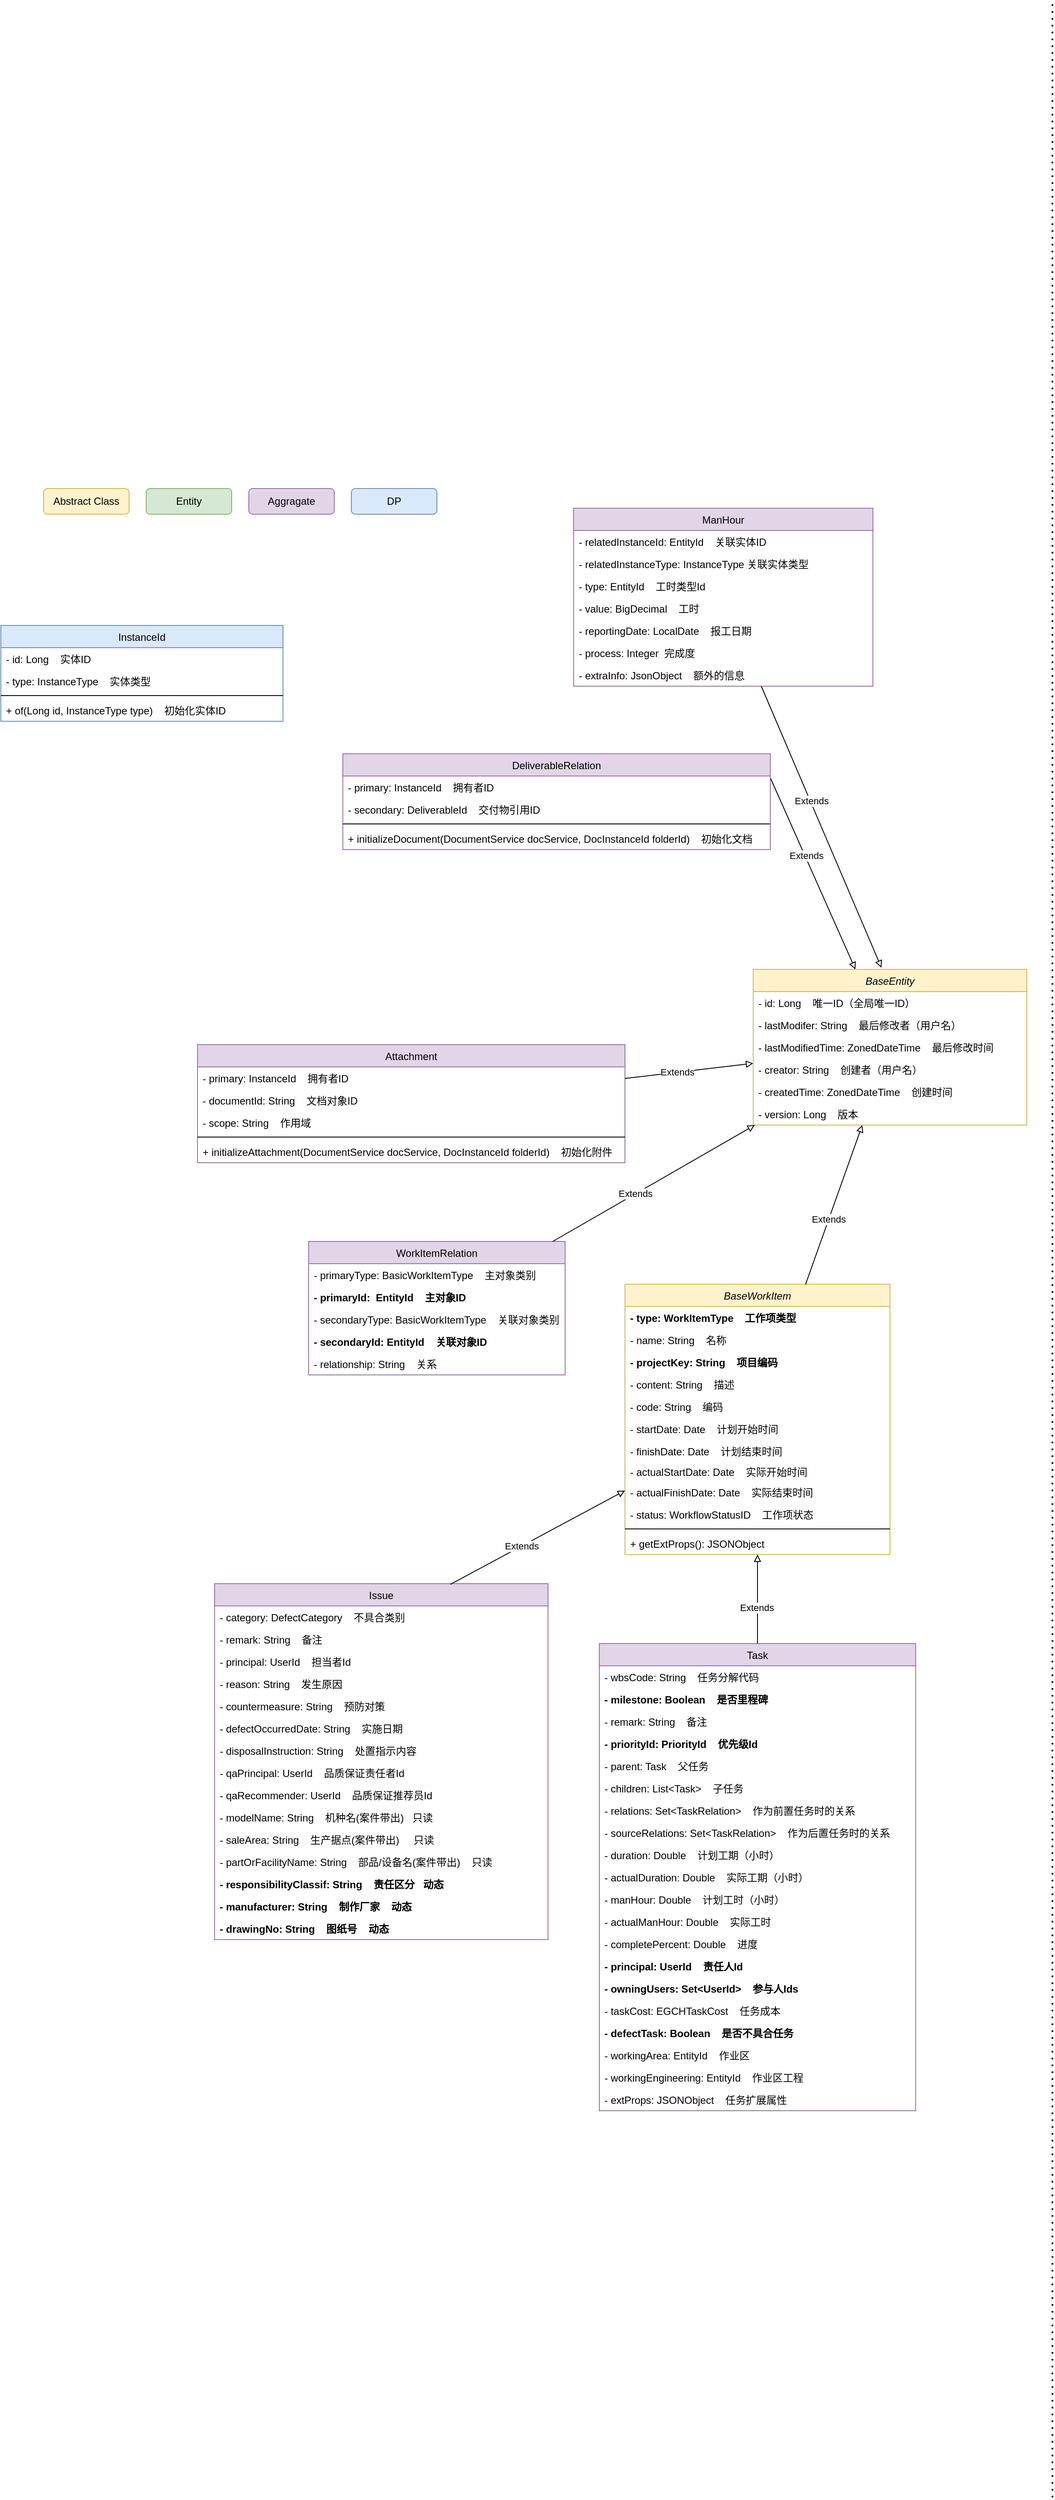 <mxfile version="20.4.1" type="github">
  <diagram id="aiaHSNKqSQD-4toXgjl5" name="第 1 页">
    <mxGraphModel dx="10346" dy="4585" grid="1" gridSize="10" guides="1" tooltips="1" connect="1" arrows="1" fold="1" page="1" pageScale="1" pageWidth="827" pageHeight="1169" math="0" shadow="0">
      <root>
        <mxCell id="0" />
        <mxCell id="1" parent="0" />
        <mxCell id="LjL9G1RvM96YT_lvFIRP-1" value="Abstract Class" style="rounded=1;whiteSpace=wrap;html=1;fillColor=#fff2cc;strokeColor=#d6b656;" vertex="1" parent="1">
          <mxGeometry x="-7880" y="-2420" width="100" height="30" as="geometry" />
        </mxCell>
        <mxCell id="LjL9G1RvM96YT_lvFIRP-2" value="Entity" style="rounded=1;whiteSpace=wrap;html=1;fillColor=#d5e8d4;strokeColor=#82b366;" vertex="1" parent="1">
          <mxGeometry x="-7760" y="-2420" width="100" height="30" as="geometry" />
        </mxCell>
        <mxCell id="LjL9G1RvM96YT_lvFIRP-3" value="Aggragate" style="rounded=1;whiteSpace=wrap;html=1;fillColor=#e1d5e7;strokeColor=#9673a6;" vertex="1" parent="1">
          <mxGeometry x="-7640" y="-2420" width="100" height="30" as="geometry" />
        </mxCell>
        <mxCell id="LjL9G1RvM96YT_lvFIRP-4" value="DP" style="rounded=1;whiteSpace=wrap;html=1;fillColor=#dae8fc;strokeColor=#6c8ebf;" vertex="1" parent="1">
          <mxGeometry x="-7520" y="-2420" width="100" height="30" as="geometry" />
        </mxCell>
        <mxCell id="LjL9G1RvM96YT_lvFIRP-5" style="rounded=0;orthogonalLoop=1;jettySize=auto;html=1;exitX=1;exitY=0.25;exitDx=0;exitDy=0;endArrow=block;endFill=0;" edge="1" parent="1" source="LjL9G1RvM96YT_lvFIRP-7" target="LjL9G1RvM96YT_lvFIRP-31">
          <mxGeometry relative="1" as="geometry" />
        </mxCell>
        <mxCell id="LjL9G1RvM96YT_lvFIRP-6" value="Extends" style="edgeLabel;html=1;align=center;verticalAlign=middle;resizable=0;points=[];" vertex="1" connectable="0" parent="LjL9G1RvM96YT_lvFIRP-5">
          <mxGeometry x="-0.183" y="1" relative="1" as="geometry">
            <mxPoint as="offset" />
          </mxGeometry>
        </mxCell>
        <mxCell id="LjL9G1RvM96YT_lvFIRP-7" value="DeliverableRelation" style="swimlane;fontStyle=0;childLayout=stackLayout;horizontal=1;startSize=26;fillColor=#e1d5e7;horizontalStack=0;resizeParent=1;resizeParentMax=0;resizeLast=0;collapsible=1;marginBottom=0;strokeColor=#9673a6;" vertex="1" parent="1">
          <mxGeometry x="-7530" y="-2110" width="500" height="112" as="geometry" />
        </mxCell>
        <mxCell id="LjL9G1RvM96YT_lvFIRP-8" value="- primary: InstanceId    拥有者ID" style="text;strokeColor=none;fillColor=none;align=left;verticalAlign=top;spacingLeft=4;spacingRight=4;overflow=hidden;rotatable=0;points=[[0,0.5],[1,0.5]];portConstraint=eastwest;" vertex="1" parent="LjL9G1RvM96YT_lvFIRP-7">
          <mxGeometry y="26" width="500" height="26" as="geometry" />
        </mxCell>
        <mxCell id="LjL9G1RvM96YT_lvFIRP-9" value="- secondary: DeliverableId    交付物引用ID" style="text;strokeColor=none;fillColor=none;align=left;verticalAlign=top;spacingLeft=4;spacingRight=4;overflow=hidden;rotatable=0;points=[[0,0.5],[1,0.5]];portConstraint=eastwest;" vertex="1" parent="LjL9G1RvM96YT_lvFIRP-7">
          <mxGeometry y="52" width="500" height="26" as="geometry" />
        </mxCell>
        <mxCell id="LjL9G1RvM96YT_lvFIRP-10" value="" style="line;strokeWidth=1;fillColor=none;align=left;verticalAlign=middle;spacingTop=-1;spacingLeft=3;spacingRight=3;rotatable=0;labelPosition=right;points=[];portConstraint=eastwest;" vertex="1" parent="LjL9G1RvM96YT_lvFIRP-7">
          <mxGeometry y="78" width="500" height="8" as="geometry" />
        </mxCell>
        <mxCell id="LjL9G1RvM96YT_lvFIRP-11" value="+ initializeDocument(DocumentService docService, DocInstanceId folderId)    初始化文档" style="text;strokeColor=none;fillColor=none;align=left;verticalAlign=top;spacingLeft=4;spacingRight=4;overflow=hidden;rotatable=0;points=[[0,0.5],[1,0.5]];portConstraint=eastwest;" vertex="1" parent="LjL9G1RvM96YT_lvFIRP-7">
          <mxGeometry y="86" width="500" height="26" as="geometry" />
        </mxCell>
        <mxCell id="LjL9G1RvM96YT_lvFIRP-12" value="InstanceId" style="swimlane;fontStyle=0;childLayout=stackLayout;horizontal=1;startSize=26;fillColor=#dae8fc;horizontalStack=0;resizeParent=1;resizeParentMax=0;resizeLast=0;collapsible=1;marginBottom=0;strokeColor=#6c8ebf;" vertex="1" parent="1">
          <mxGeometry x="-7930" y="-2260" width="330" height="112" as="geometry" />
        </mxCell>
        <mxCell id="LjL9G1RvM96YT_lvFIRP-13" value="- id: Long    实体ID" style="text;strokeColor=none;fillColor=none;align=left;verticalAlign=top;spacingLeft=4;spacingRight=4;overflow=hidden;rotatable=0;points=[[0,0.5],[1,0.5]];portConstraint=eastwest;" vertex="1" parent="LjL9G1RvM96YT_lvFIRP-12">
          <mxGeometry y="26" width="330" height="26" as="geometry" />
        </mxCell>
        <mxCell id="LjL9G1RvM96YT_lvFIRP-14" value="- type: InstanceType    实体类型" style="text;strokeColor=none;fillColor=none;align=left;verticalAlign=top;spacingLeft=4;spacingRight=4;overflow=hidden;rotatable=0;points=[[0,0.5],[1,0.5]];portConstraint=eastwest;" vertex="1" parent="LjL9G1RvM96YT_lvFIRP-12">
          <mxGeometry y="52" width="330" height="26" as="geometry" />
        </mxCell>
        <mxCell id="LjL9G1RvM96YT_lvFIRP-15" value="" style="line;strokeWidth=1;fillColor=none;align=left;verticalAlign=middle;spacingTop=-1;spacingLeft=3;spacingRight=3;rotatable=0;labelPosition=right;points=[];portConstraint=eastwest;" vertex="1" parent="LjL9G1RvM96YT_lvFIRP-12">
          <mxGeometry y="78" width="330" height="8" as="geometry" />
        </mxCell>
        <mxCell id="LjL9G1RvM96YT_lvFIRP-16" value="+ of(Long id, InstanceType type)    初始化实体ID" style="text;strokeColor=none;fillColor=none;align=left;verticalAlign=top;spacingLeft=4;spacingRight=4;overflow=hidden;rotatable=0;points=[[0,0.5],[1,0.5]];portConstraint=eastwest;" vertex="1" parent="LjL9G1RvM96YT_lvFIRP-12">
          <mxGeometry y="86" width="330" height="26" as="geometry" />
        </mxCell>
        <mxCell id="LjL9G1RvM96YT_lvFIRP-17" value="Attachment" style="swimlane;fontStyle=0;childLayout=stackLayout;horizontal=1;startSize=26;fillColor=#e1d5e7;horizontalStack=0;resizeParent=1;resizeParentMax=0;resizeLast=0;collapsible=1;marginBottom=0;strokeColor=#9673a6;" vertex="1" parent="1">
          <mxGeometry x="-7700" y="-1770" width="500" height="138" as="geometry" />
        </mxCell>
        <mxCell id="LjL9G1RvM96YT_lvFIRP-18" value="- primary: InstanceId    拥有者ID" style="text;strokeColor=none;fillColor=none;align=left;verticalAlign=top;spacingLeft=4;spacingRight=4;overflow=hidden;rotatable=0;points=[[0,0.5],[1,0.5]];portConstraint=eastwest;" vertex="1" parent="LjL9G1RvM96YT_lvFIRP-17">
          <mxGeometry y="26" width="500" height="26" as="geometry" />
        </mxCell>
        <mxCell id="LjL9G1RvM96YT_lvFIRP-19" value="- documentId: String    文档对象ID" style="text;strokeColor=none;fillColor=none;align=left;verticalAlign=top;spacingLeft=4;spacingRight=4;overflow=hidden;rotatable=0;points=[[0,0.5],[1,0.5]];portConstraint=eastwest;" vertex="1" parent="LjL9G1RvM96YT_lvFIRP-17">
          <mxGeometry y="52" width="500" height="26" as="geometry" />
        </mxCell>
        <mxCell id="LjL9G1RvM96YT_lvFIRP-20" value="- scope: String    作用域" style="text;strokeColor=none;fillColor=none;align=left;verticalAlign=top;spacingLeft=4;spacingRight=4;overflow=hidden;rotatable=0;points=[[0,0.5],[1,0.5]];portConstraint=eastwest;" vertex="1" parent="LjL9G1RvM96YT_lvFIRP-17">
          <mxGeometry y="78" width="500" height="26" as="geometry" />
        </mxCell>
        <mxCell id="LjL9G1RvM96YT_lvFIRP-21" value="" style="line;strokeWidth=1;fillColor=none;align=left;verticalAlign=middle;spacingTop=-1;spacingLeft=3;spacingRight=3;rotatable=0;labelPosition=right;points=[];portConstraint=eastwest;" vertex="1" parent="LjL9G1RvM96YT_lvFIRP-17">
          <mxGeometry y="104" width="500" height="8" as="geometry" />
        </mxCell>
        <mxCell id="LjL9G1RvM96YT_lvFIRP-22" value="+ initializeAttachment(DocumentService docService, DocInstanceId folderId)    初始化附件" style="text;strokeColor=none;fillColor=none;align=left;verticalAlign=top;spacingLeft=4;spacingRight=4;overflow=hidden;rotatable=0;points=[[0,0.5],[1,0.5]];portConstraint=eastwest;" vertex="1" parent="LjL9G1RvM96YT_lvFIRP-17">
          <mxGeometry y="112" width="500" height="26" as="geometry" />
        </mxCell>
        <mxCell id="LjL9G1RvM96YT_lvFIRP-23" style="rounded=0;orthogonalLoop=1;jettySize=auto;html=1;endArrow=block;endFill=0;" edge="1" parent="1" source="LjL9G1RvM96YT_lvFIRP-17" target="LjL9G1RvM96YT_lvFIRP-31">
          <mxGeometry relative="1" as="geometry">
            <mxPoint x="-7080" y="-1960" as="sourcePoint" />
            <mxPoint x="-6880" y="-1869.444" as="targetPoint" />
          </mxGeometry>
        </mxCell>
        <mxCell id="LjL9G1RvM96YT_lvFIRP-24" value="Extends" style="edgeLabel;html=1;align=center;verticalAlign=middle;resizable=0;points=[];" vertex="1" connectable="0" parent="LjL9G1RvM96YT_lvFIRP-23">
          <mxGeometry x="-0.183" y="1" relative="1" as="geometry">
            <mxPoint as="offset" />
          </mxGeometry>
        </mxCell>
        <mxCell id="LjL9G1RvM96YT_lvFIRP-30" value="" style="endArrow=none;dashed=1;html=1;dashPattern=1 3;strokeWidth=2;rounded=0;" edge="1" parent="1">
          <mxGeometry width="50" height="50" relative="1" as="geometry">
            <mxPoint x="-6700" y="-72" as="sourcePoint" />
            <mxPoint x="-6700" y="-2990" as="targetPoint" />
          </mxGeometry>
        </mxCell>
        <mxCell id="LjL9G1RvM96YT_lvFIRP-31" value="BaseEntity" style="swimlane;fontStyle=2;childLayout=stackLayout;horizontal=1;startSize=26;fillColor=#fff2cc;horizontalStack=0;resizeParent=1;resizeParentMax=0;resizeLast=0;collapsible=1;marginBottom=0;strokeColor=#d6b656;" vertex="1" parent="1">
          <mxGeometry x="-7050" y="-1858" width="320" height="182" as="geometry" />
        </mxCell>
        <mxCell id="LjL9G1RvM96YT_lvFIRP-32" value="- id: Long    唯一ID（全局唯一ID）" style="text;align=left;verticalAlign=top;spacingLeft=4;spacingRight=4;overflow=hidden;rotatable=0;points=[[0,0.5],[1,0.5]];portConstraint=eastwest;rounded=0;shadow=0;html=0;" vertex="1" parent="LjL9G1RvM96YT_lvFIRP-31">
          <mxGeometry y="26" width="320" height="26" as="geometry" />
        </mxCell>
        <mxCell id="LjL9G1RvM96YT_lvFIRP-33" value="- lastModifer: String    最后修改者（用户名）" style="text;align=left;verticalAlign=top;spacingLeft=4;spacingRight=4;overflow=hidden;rotatable=0;points=[[0,0.5],[1,0.5]];portConstraint=eastwest;rounded=0;shadow=0;html=0;" vertex="1" parent="LjL9G1RvM96YT_lvFIRP-31">
          <mxGeometry y="52" width="320" height="26" as="geometry" />
        </mxCell>
        <mxCell id="LjL9G1RvM96YT_lvFIRP-34" value="- lastModifiedTime: ZonedDateTime    最后修改时间" style="text;align=left;verticalAlign=top;spacingLeft=4;spacingRight=4;overflow=hidden;rotatable=0;points=[[0,0.5],[1,0.5]];portConstraint=eastwest;rounded=0;shadow=0;html=0;" vertex="1" parent="LjL9G1RvM96YT_lvFIRP-31">
          <mxGeometry y="78" width="320" height="26" as="geometry" />
        </mxCell>
        <mxCell id="LjL9G1RvM96YT_lvFIRP-35" value="- creator: String    创建者（用户名）" style="text;align=left;verticalAlign=top;spacingLeft=4;spacingRight=4;overflow=hidden;rotatable=0;points=[[0,0.5],[1,0.5]];portConstraint=eastwest;rounded=0;shadow=0;html=0;" vertex="1" parent="LjL9G1RvM96YT_lvFIRP-31">
          <mxGeometry y="104" width="320" height="26" as="geometry" />
        </mxCell>
        <mxCell id="LjL9G1RvM96YT_lvFIRP-36" value="- createdTime: ZonedDateTime    创建时间" style="text;align=left;verticalAlign=top;spacingLeft=4;spacingRight=4;overflow=hidden;rotatable=0;points=[[0,0.5],[1,0.5]];portConstraint=eastwest;rounded=0;shadow=0;html=0;" vertex="1" parent="LjL9G1RvM96YT_lvFIRP-31">
          <mxGeometry y="130" width="320" height="26" as="geometry" />
        </mxCell>
        <mxCell id="LjL9G1RvM96YT_lvFIRP-37" value="- version: Long    版本" style="text;align=left;verticalAlign=top;spacingLeft=4;spacingRight=4;overflow=hidden;rotatable=0;points=[[0,0.5],[1,0.5]];portConstraint=eastwest;" vertex="1" parent="LjL9G1RvM96YT_lvFIRP-31">
          <mxGeometry y="156" width="320" height="26" as="geometry" />
        </mxCell>
        <mxCell id="LjL9G1RvM96YT_lvFIRP-116" value="BaseWorkItem" style="swimlane;fontStyle=2;align=center;verticalAlign=top;childLayout=stackLayout;horizontal=1;startSize=26;horizontalStack=0;resizeParent=1;resizeParentMax=0;resizeLast=0;collapsible=1;marginBottom=0;fillColor=#fff2cc;strokeColor=#d6b656;" vertex="1" parent="1">
          <mxGeometry x="-7200" y="-1490" width="310" height="316" as="geometry" />
        </mxCell>
        <mxCell id="LjL9G1RvM96YT_lvFIRP-117" value="- type: WorkItemType    工作项类型" style="text;strokeColor=none;fillColor=none;align=left;verticalAlign=top;spacingLeft=4;spacingRight=4;overflow=hidden;rotatable=0;points=[[0,0.5],[1,0.5]];portConstraint=eastwest;fontStyle=1" vertex="1" parent="LjL9G1RvM96YT_lvFIRP-116">
          <mxGeometry y="26" width="310" height="26" as="geometry" />
        </mxCell>
        <mxCell id="LjL9G1RvM96YT_lvFIRP-118" value="- name: String    名称" style="text;strokeColor=none;fillColor=none;align=left;verticalAlign=top;spacingLeft=4;spacingRight=4;overflow=hidden;rotatable=0;points=[[0,0.5],[1,0.5]];portConstraint=eastwest;" vertex="1" parent="LjL9G1RvM96YT_lvFIRP-116">
          <mxGeometry y="52" width="310" height="26" as="geometry" />
        </mxCell>
        <mxCell id="LjL9G1RvM96YT_lvFIRP-119" value="- projectKey: String    项目编码" style="text;strokeColor=none;fillColor=none;align=left;verticalAlign=top;spacingLeft=4;spacingRight=4;overflow=hidden;rotatable=0;points=[[0,0.5],[1,0.5]];portConstraint=eastwest;fontStyle=1" vertex="1" parent="LjL9G1RvM96YT_lvFIRP-116">
          <mxGeometry y="78" width="310" height="26" as="geometry" />
        </mxCell>
        <mxCell id="LjL9G1RvM96YT_lvFIRP-120" value="- content: String    描述" style="text;strokeColor=none;fillColor=none;align=left;verticalAlign=top;spacingLeft=4;spacingRight=4;overflow=hidden;rotatable=0;points=[[0,0.5],[1,0.5]];portConstraint=eastwest;" vertex="1" parent="LjL9G1RvM96YT_lvFIRP-116">
          <mxGeometry y="104" width="310" height="26" as="geometry" />
        </mxCell>
        <mxCell id="LjL9G1RvM96YT_lvFIRP-121" value="- code: String    编码" style="text;strokeColor=none;fillColor=none;align=left;verticalAlign=top;spacingLeft=4;spacingRight=4;overflow=hidden;rotatable=0;points=[[0,0.5],[1,0.5]];portConstraint=eastwest;" vertex="1" parent="LjL9G1RvM96YT_lvFIRP-116">
          <mxGeometry y="130" width="310" height="26" as="geometry" />
        </mxCell>
        <mxCell id="LjL9G1RvM96YT_lvFIRP-122" value="- startDate: Date    计划开始时间" style="text;strokeColor=none;fillColor=none;align=left;verticalAlign=top;spacingLeft=4;spacingRight=4;overflow=hidden;rotatable=0;points=[[0,0.5],[1,0.5]];portConstraint=eastwest;" vertex="1" parent="LjL9G1RvM96YT_lvFIRP-116">
          <mxGeometry y="156" width="310" height="26" as="geometry" />
        </mxCell>
        <mxCell id="LjL9G1RvM96YT_lvFIRP-123" value="- finishDate: Date    计划结束时间" style="text;strokeColor=none;fillColor=none;align=left;verticalAlign=top;spacingLeft=4;spacingRight=4;overflow=hidden;rotatable=0;points=[[0,0.5],[1,0.5]];portConstraint=eastwest;" vertex="1" parent="LjL9G1RvM96YT_lvFIRP-116">
          <mxGeometry y="182" width="310" height="24" as="geometry" />
        </mxCell>
        <mxCell id="LjL9G1RvM96YT_lvFIRP-124" value="- actualStartDate: Date    实际开始时间" style="text;strokeColor=none;fillColor=none;align=left;verticalAlign=top;spacingLeft=4;spacingRight=4;overflow=hidden;rotatable=0;points=[[0,0.5],[1,0.5]];portConstraint=eastwest;" vertex="1" parent="LjL9G1RvM96YT_lvFIRP-116">
          <mxGeometry y="206" width="310" height="24" as="geometry" />
        </mxCell>
        <mxCell id="LjL9G1RvM96YT_lvFIRP-125" value="- actualFinishDate: Date    实际结束时间" style="text;strokeColor=none;fillColor=none;align=left;verticalAlign=top;spacingLeft=4;spacingRight=4;overflow=hidden;rotatable=0;points=[[0,0.5],[1,0.5]];portConstraint=eastwest;" vertex="1" parent="LjL9G1RvM96YT_lvFIRP-116">
          <mxGeometry y="230" width="310" height="26" as="geometry" />
        </mxCell>
        <mxCell id="LjL9G1RvM96YT_lvFIRP-126" value="- status: WorkflowStatusID    工作项状态" style="text;strokeColor=none;fillColor=none;align=left;verticalAlign=top;spacingLeft=4;spacingRight=4;overflow=hidden;rotatable=0;points=[[0,0.5],[1,0.5]];portConstraint=eastwest;fontStyle=0" vertex="1" parent="LjL9G1RvM96YT_lvFIRP-116">
          <mxGeometry y="256" width="310" height="26" as="geometry" />
        </mxCell>
        <mxCell id="LjL9G1RvM96YT_lvFIRP-127" value="" style="line;strokeWidth=1;fillColor=none;align=left;verticalAlign=middle;spacingTop=-1;spacingLeft=3;spacingRight=3;rotatable=0;labelPosition=right;points=[];portConstraint=eastwest;" vertex="1" parent="LjL9G1RvM96YT_lvFIRP-116">
          <mxGeometry y="282" width="310" height="8" as="geometry" />
        </mxCell>
        <mxCell id="LjL9G1RvM96YT_lvFIRP-128" value="+ getExtProps(): JSONObject" style="text;strokeColor=none;fillColor=none;align=left;verticalAlign=top;spacingLeft=4;spacingRight=4;overflow=hidden;rotatable=0;points=[[0,0.5],[1,0.5]];portConstraint=eastwest;" vertex="1" parent="LjL9G1RvM96YT_lvFIRP-116">
          <mxGeometry y="290" width="310" height="26" as="geometry" />
        </mxCell>
        <mxCell id="LjL9G1RvM96YT_lvFIRP-129" style="rounded=0;orthogonalLoop=1;jettySize=auto;html=1;endArrow=block;endFill=0;" edge="1" parent="1" source="LjL9G1RvM96YT_lvFIRP-116" target="LjL9G1RvM96YT_lvFIRP-31">
          <mxGeometry relative="1" as="geometry">
            <mxPoint x="-6610" y="-1061" as="sourcePoint" />
            <mxPoint x="-6844.698" y="-1666" as="targetPoint" />
          </mxGeometry>
        </mxCell>
        <mxCell id="LjL9G1RvM96YT_lvFIRP-130" value="Extends" style="edgeLabel;html=1;align=center;verticalAlign=middle;resizable=0;points=[];" vertex="1" connectable="0" parent="LjL9G1RvM96YT_lvFIRP-129">
          <mxGeometry x="-0.183" y="1" relative="1" as="geometry">
            <mxPoint as="offset" />
          </mxGeometry>
        </mxCell>
        <mxCell id="LjL9G1RvM96YT_lvFIRP-131" value="Task" style="swimlane;fontStyle=0;childLayout=stackLayout;horizontal=1;startSize=26;fillColor=#e1d5e7;horizontalStack=0;resizeParent=1;resizeParentMax=0;resizeLast=0;collapsible=1;marginBottom=0;strokeColor=#9673a6;" vertex="1" parent="1">
          <mxGeometry x="-7230" y="-1070" width="370" height="546" as="geometry" />
        </mxCell>
        <mxCell id="LjL9G1RvM96YT_lvFIRP-132" value="- wbsCode: String    任务分解代码" style="text;strokeColor=none;fillColor=none;align=left;verticalAlign=top;spacingLeft=4;spacingRight=4;overflow=hidden;rotatable=0;points=[[0,0.5],[1,0.5]];portConstraint=eastwest;" vertex="1" parent="LjL9G1RvM96YT_lvFIRP-131">
          <mxGeometry y="26" width="370" height="26" as="geometry" />
        </mxCell>
        <mxCell id="LjL9G1RvM96YT_lvFIRP-133" value="- milestone: Boolean    是否里程碑" style="text;strokeColor=none;fillColor=none;align=left;verticalAlign=top;spacingLeft=4;spacingRight=4;overflow=hidden;rotatable=0;points=[[0,0.5],[1,0.5]];portConstraint=eastwest;fontStyle=1" vertex="1" parent="LjL9G1RvM96YT_lvFIRP-131">
          <mxGeometry y="52" width="370" height="26" as="geometry" />
        </mxCell>
        <mxCell id="LjL9G1RvM96YT_lvFIRP-134" value="- remark: String    备注" style="text;strokeColor=none;fillColor=none;align=left;verticalAlign=top;spacingLeft=4;spacingRight=4;overflow=hidden;rotatable=0;points=[[0,0.5],[1,0.5]];portConstraint=eastwest;" vertex="1" parent="LjL9G1RvM96YT_lvFIRP-131">
          <mxGeometry y="78" width="370" height="26" as="geometry" />
        </mxCell>
        <mxCell id="LjL9G1RvM96YT_lvFIRP-135" value="- priorityId: PriorityId    优先级Id" style="text;strokeColor=none;fillColor=none;align=left;verticalAlign=top;spacingLeft=4;spacingRight=4;overflow=hidden;rotatable=0;points=[[0,0.5],[1,0.5]];portConstraint=eastwest;fontStyle=1" vertex="1" parent="LjL9G1RvM96YT_lvFIRP-131">
          <mxGeometry y="104" width="370" height="26" as="geometry" />
        </mxCell>
        <mxCell id="LjL9G1RvM96YT_lvFIRP-136" value="- parent: Task    父任务" style="text;strokeColor=none;fillColor=none;align=left;verticalAlign=top;spacingLeft=4;spacingRight=4;overflow=hidden;rotatable=0;points=[[0,0.5],[1,0.5]];portConstraint=eastwest;" vertex="1" parent="LjL9G1RvM96YT_lvFIRP-131">
          <mxGeometry y="130" width="370" height="26" as="geometry" />
        </mxCell>
        <mxCell id="LjL9G1RvM96YT_lvFIRP-137" value="- children: List&lt;Task&gt;    子任务" style="text;strokeColor=none;fillColor=none;align=left;verticalAlign=top;spacingLeft=4;spacingRight=4;overflow=hidden;rotatable=0;points=[[0,0.5],[1,0.5]];portConstraint=eastwest;" vertex="1" parent="LjL9G1RvM96YT_lvFIRP-131">
          <mxGeometry y="156" width="370" height="26" as="geometry" />
        </mxCell>
        <mxCell id="LjL9G1RvM96YT_lvFIRP-138" value="- relations: Set&lt;TaskRelation&gt;    作为前置任务时的关系" style="text;strokeColor=none;fillColor=none;align=left;verticalAlign=top;spacingLeft=4;spacingRight=4;overflow=hidden;rotatable=0;points=[[0,0.5],[1,0.5]];portConstraint=eastwest;" vertex="1" parent="LjL9G1RvM96YT_lvFIRP-131">
          <mxGeometry y="182" width="370" height="26" as="geometry" />
        </mxCell>
        <mxCell id="LjL9G1RvM96YT_lvFIRP-139" value="- sourceRelations: Set&lt;TaskRelation&gt;    作为后置任务时的关系" style="text;strokeColor=none;fillColor=none;align=left;verticalAlign=top;spacingLeft=4;spacingRight=4;overflow=hidden;rotatable=0;points=[[0,0.5],[1,0.5]];portConstraint=eastwest;" vertex="1" parent="LjL9G1RvM96YT_lvFIRP-131">
          <mxGeometry y="208" width="370" height="26" as="geometry" />
        </mxCell>
        <mxCell id="LjL9G1RvM96YT_lvFIRP-140" value="- duration: Double    计划工期（小时）" style="text;strokeColor=none;fillColor=none;align=left;verticalAlign=top;spacingLeft=4;spacingRight=4;overflow=hidden;rotatable=0;points=[[0,0.5],[1,0.5]];portConstraint=eastwest;" vertex="1" parent="LjL9G1RvM96YT_lvFIRP-131">
          <mxGeometry y="234" width="370" height="26" as="geometry" />
        </mxCell>
        <mxCell id="LjL9G1RvM96YT_lvFIRP-141" value="- actualDuration: Double    实际工期（小时）" style="text;strokeColor=none;fillColor=none;align=left;verticalAlign=top;spacingLeft=4;spacingRight=4;overflow=hidden;rotatable=0;points=[[0,0.5],[1,0.5]];portConstraint=eastwest;" vertex="1" parent="LjL9G1RvM96YT_lvFIRP-131">
          <mxGeometry y="260" width="370" height="26" as="geometry" />
        </mxCell>
        <mxCell id="LjL9G1RvM96YT_lvFIRP-142" value="- manHour: Double    计划工时（小时）" style="text;strokeColor=none;fillColor=none;align=left;verticalAlign=top;spacingLeft=4;spacingRight=4;overflow=hidden;rotatable=0;points=[[0,0.5],[1,0.5]];portConstraint=eastwest;" vertex="1" parent="LjL9G1RvM96YT_lvFIRP-131">
          <mxGeometry y="286" width="370" height="26" as="geometry" />
        </mxCell>
        <mxCell id="LjL9G1RvM96YT_lvFIRP-143" value="- actualManHour: Double    实际工时" style="text;strokeColor=none;fillColor=none;align=left;verticalAlign=top;spacingLeft=4;spacingRight=4;overflow=hidden;rotatable=0;points=[[0,0.5],[1,0.5]];portConstraint=eastwest;" vertex="1" parent="LjL9G1RvM96YT_lvFIRP-131">
          <mxGeometry y="312" width="370" height="26" as="geometry" />
        </mxCell>
        <mxCell id="LjL9G1RvM96YT_lvFIRP-144" value="- completePercent: Double    进度" style="text;strokeColor=none;fillColor=none;align=left;verticalAlign=top;spacingLeft=4;spacingRight=4;overflow=hidden;rotatable=0;points=[[0,0.5],[1,0.5]];portConstraint=eastwest;" vertex="1" parent="LjL9G1RvM96YT_lvFIRP-131">
          <mxGeometry y="338" width="370" height="26" as="geometry" />
        </mxCell>
        <mxCell id="LjL9G1RvM96YT_lvFIRP-145" value="- principal: UserId    责任人Id" style="text;strokeColor=none;fillColor=none;align=left;verticalAlign=top;spacingLeft=4;spacingRight=4;overflow=hidden;rotatable=0;points=[[0,0.5],[1,0.5]];portConstraint=eastwest;fontStyle=1" vertex="1" parent="LjL9G1RvM96YT_lvFIRP-131">
          <mxGeometry y="364" width="370" height="26" as="geometry" />
        </mxCell>
        <mxCell id="LjL9G1RvM96YT_lvFIRP-146" value="- owningUsers: Set&lt;UserId&gt;    参与人Ids" style="text;strokeColor=none;fillColor=none;align=left;verticalAlign=top;spacingLeft=4;spacingRight=4;overflow=hidden;rotatable=0;points=[[0,0.5],[1,0.5]];portConstraint=eastwest;fontStyle=1" vertex="1" parent="LjL9G1RvM96YT_lvFIRP-131">
          <mxGeometry y="390" width="370" height="26" as="geometry" />
        </mxCell>
        <mxCell id="LjL9G1RvM96YT_lvFIRP-147" value="- taskCost: EGCHTaskCost    任务成本" style="text;strokeColor=none;fillColor=none;align=left;verticalAlign=top;spacingLeft=4;spacingRight=4;overflow=hidden;rotatable=0;points=[[0,0.5],[1,0.5]];portConstraint=eastwest;" vertex="1" parent="LjL9G1RvM96YT_lvFIRP-131">
          <mxGeometry y="416" width="370" height="26" as="geometry" />
        </mxCell>
        <mxCell id="LjL9G1RvM96YT_lvFIRP-148" value="- defectTask: Boolean    是否不具合任务" style="text;strokeColor=none;fillColor=none;align=left;verticalAlign=top;spacingLeft=4;spacingRight=4;overflow=hidden;rotatable=0;points=[[0,0.5],[1,0.5]];portConstraint=eastwest;fontStyle=1" vertex="1" parent="LjL9G1RvM96YT_lvFIRP-131">
          <mxGeometry y="442" width="370" height="26" as="geometry" />
        </mxCell>
        <mxCell id="LjL9G1RvM96YT_lvFIRP-149" value="- workingArea: EntityId    作业区" style="text;strokeColor=none;fillColor=none;align=left;verticalAlign=top;spacingLeft=4;spacingRight=4;overflow=hidden;rotatable=0;points=[[0,0.5],[1,0.5]];portConstraint=eastwest;" vertex="1" parent="LjL9G1RvM96YT_lvFIRP-131">
          <mxGeometry y="468" width="370" height="26" as="geometry" />
        </mxCell>
        <mxCell id="LjL9G1RvM96YT_lvFIRP-150" value="- workingEngineering: EntityId    作业区工程" style="text;strokeColor=none;fillColor=none;align=left;verticalAlign=top;spacingLeft=4;spacingRight=4;overflow=hidden;rotatable=0;points=[[0,0.5],[1,0.5]];portConstraint=eastwest;" vertex="1" parent="LjL9G1RvM96YT_lvFIRP-131">
          <mxGeometry y="494" width="370" height="26" as="geometry" />
        </mxCell>
        <mxCell id="LjL9G1RvM96YT_lvFIRP-151" value="- extProps: JSONObject    任务扩展属性" style="text;strokeColor=none;fillColor=none;align=left;verticalAlign=top;spacingLeft=4;spacingRight=4;overflow=hidden;rotatable=0;points=[[0,0.5],[1,0.5]];portConstraint=eastwest;" vertex="1" parent="LjL9G1RvM96YT_lvFIRP-131">
          <mxGeometry y="520" width="370" height="26" as="geometry" />
        </mxCell>
        <mxCell id="LjL9G1RvM96YT_lvFIRP-152" style="rounded=0;orthogonalLoop=1;jettySize=auto;html=1;endArrow=block;endFill=0;" edge="1" parent="1" source="LjL9G1RvM96YT_lvFIRP-131" target="LjL9G1RvM96YT_lvFIRP-116">
          <mxGeometry relative="1" as="geometry">
            <mxPoint x="-7473.141" y="-1014" as="sourcePoint" />
            <mxPoint x="-7406.865" y="-1200" as="targetPoint" />
          </mxGeometry>
        </mxCell>
        <mxCell id="LjL9G1RvM96YT_lvFIRP-153" value="Extends" style="edgeLabel;html=1;align=center;verticalAlign=middle;resizable=0;points=[];" vertex="1" connectable="0" parent="LjL9G1RvM96YT_lvFIRP-152">
          <mxGeometry x="-0.183" y="1" relative="1" as="geometry">
            <mxPoint as="offset" />
          </mxGeometry>
        </mxCell>
        <mxCell id="LjL9G1RvM96YT_lvFIRP-202" value="Issue" style="swimlane;fontStyle=0;childLayout=stackLayout;horizontal=1;startSize=26;fillColor=#e1d5e7;horizontalStack=0;resizeParent=1;resizeParentMax=0;resizeLast=0;collapsible=1;marginBottom=0;strokeColor=#9673a6;" vertex="1" parent="1">
          <mxGeometry x="-7680" y="-1140" width="390" height="416" as="geometry" />
        </mxCell>
        <mxCell id="LjL9G1RvM96YT_lvFIRP-203" value="- category: DefectCategory    不具合类别" style="text;strokeColor=none;fillColor=none;align=left;verticalAlign=top;spacingLeft=4;spacingRight=4;overflow=hidden;rotatable=0;points=[[0,0.5],[1,0.5]];portConstraint=eastwest;fontStyle=0" vertex="1" parent="LjL9G1RvM96YT_lvFIRP-202">
          <mxGeometry y="26" width="390" height="26" as="geometry" />
        </mxCell>
        <mxCell id="LjL9G1RvM96YT_lvFIRP-204" value="- remark: String    备注" style="text;strokeColor=none;fillColor=none;align=left;verticalAlign=top;spacingLeft=4;spacingRight=4;overflow=hidden;rotatable=0;points=[[0,0.5],[1,0.5]];portConstraint=eastwest;" vertex="1" parent="LjL9G1RvM96YT_lvFIRP-202">
          <mxGeometry y="52" width="390" height="26" as="geometry" />
        </mxCell>
        <mxCell id="LjL9G1RvM96YT_lvFIRP-205" value="- principal: UserId    担当者Id" style="text;strokeColor=none;fillColor=none;align=left;verticalAlign=top;spacingLeft=4;spacingRight=4;overflow=hidden;rotatable=0;points=[[0,0.5],[1,0.5]];portConstraint=eastwest;fontStyle=0" vertex="1" parent="LjL9G1RvM96YT_lvFIRP-202">
          <mxGeometry y="78" width="390" height="26" as="geometry" />
        </mxCell>
        <mxCell id="LjL9G1RvM96YT_lvFIRP-206" value="- reason: String    发生原因" style="text;strokeColor=none;fillColor=none;align=left;verticalAlign=top;spacingLeft=4;spacingRight=4;overflow=hidden;rotatable=0;points=[[0,0.5],[1,0.5]];portConstraint=eastwest;fontStyle=0" vertex="1" parent="LjL9G1RvM96YT_lvFIRP-202">
          <mxGeometry y="104" width="390" height="26" as="geometry" />
        </mxCell>
        <mxCell id="LjL9G1RvM96YT_lvFIRP-207" value="- countermeasure: String    预防对策" style="text;strokeColor=none;fillColor=none;align=left;verticalAlign=top;spacingLeft=4;spacingRight=4;overflow=hidden;rotatable=0;points=[[0,0.5],[1,0.5]];portConstraint=eastwest;fontStyle=0" vertex="1" parent="LjL9G1RvM96YT_lvFIRP-202">
          <mxGeometry y="130" width="390" height="26" as="geometry" />
        </mxCell>
        <mxCell id="LjL9G1RvM96YT_lvFIRP-208" value="- defectOccurredDate: String    实施日期" style="text;strokeColor=none;fillColor=none;align=left;verticalAlign=top;spacingLeft=4;spacingRight=4;overflow=hidden;rotatable=0;points=[[0,0.5],[1,0.5]];portConstraint=eastwest;fontStyle=0" vertex="1" parent="LjL9G1RvM96YT_lvFIRP-202">
          <mxGeometry y="156" width="390" height="26" as="geometry" />
        </mxCell>
        <mxCell id="LjL9G1RvM96YT_lvFIRP-209" value="- disposalInstruction: String    处置指示内容" style="text;strokeColor=none;fillColor=none;align=left;verticalAlign=top;spacingLeft=4;spacingRight=4;overflow=hidden;rotatable=0;points=[[0,0.5],[1,0.5]];portConstraint=eastwest;fontStyle=0" vertex="1" parent="LjL9G1RvM96YT_lvFIRP-202">
          <mxGeometry y="182" width="390" height="26" as="geometry" />
        </mxCell>
        <mxCell id="LjL9G1RvM96YT_lvFIRP-210" value="- qaPrincipal: UserId    品质保证责任者Id" style="text;strokeColor=none;fillColor=none;align=left;verticalAlign=top;spacingLeft=4;spacingRight=4;overflow=hidden;rotatable=0;points=[[0,0.5],[1,0.5]];portConstraint=eastwest;fontStyle=0" vertex="1" parent="LjL9G1RvM96YT_lvFIRP-202">
          <mxGeometry y="208" width="390" height="26" as="geometry" />
        </mxCell>
        <mxCell id="LjL9G1RvM96YT_lvFIRP-211" value="- qaRecommender: UserId    品质保证推荐员Id" style="text;strokeColor=none;fillColor=none;align=left;verticalAlign=top;spacingLeft=4;spacingRight=4;overflow=hidden;rotatable=0;points=[[0,0.5],[1,0.5]];portConstraint=eastwest;fontStyle=0" vertex="1" parent="LjL9G1RvM96YT_lvFIRP-202">
          <mxGeometry y="234" width="390" height="26" as="geometry" />
        </mxCell>
        <mxCell id="LjL9G1RvM96YT_lvFIRP-212" value="- modelName: String    机种名(案件带出)   只读" style="text;strokeColor=none;fillColor=none;align=left;verticalAlign=top;spacingLeft=4;spacingRight=4;overflow=hidden;rotatable=0;points=[[0,0.5],[1,0.5]];portConstraint=eastwest;fontStyle=0" vertex="1" parent="LjL9G1RvM96YT_lvFIRP-202">
          <mxGeometry y="260" width="390" height="26" as="geometry" />
        </mxCell>
        <mxCell id="LjL9G1RvM96YT_lvFIRP-213" value="- saleArea: String    生产据点(案件带出)     只读" style="text;strokeColor=none;fillColor=none;align=left;verticalAlign=top;spacingLeft=4;spacingRight=4;overflow=hidden;rotatable=0;points=[[0,0.5],[1,0.5]];portConstraint=eastwest;fontStyle=0" vertex="1" parent="LjL9G1RvM96YT_lvFIRP-202">
          <mxGeometry y="286" width="390" height="26" as="geometry" />
        </mxCell>
        <mxCell id="LjL9G1RvM96YT_lvFIRP-214" value="- partOrFacilityName: String    部品/设备名(案件带出)    只读" style="text;strokeColor=none;fillColor=none;align=left;verticalAlign=top;spacingLeft=4;spacingRight=4;overflow=hidden;rotatable=0;points=[[0,0.5],[1,0.5]];portConstraint=eastwest;fontStyle=0" vertex="1" parent="LjL9G1RvM96YT_lvFIRP-202">
          <mxGeometry y="312" width="390" height="26" as="geometry" />
        </mxCell>
        <mxCell id="LjL9G1RvM96YT_lvFIRP-215" value="- responsibilityClassif: String    责任区分   动态" style="text;strokeColor=none;fillColor=none;align=left;verticalAlign=top;spacingLeft=4;spacingRight=4;overflow=hidden;rotatable=0;points=[[0,0.5],[1,0.5]];portConstraint=eastwest;fontStyle=1" vertex="1" parent="LjL9G1RvM96YT_lvFIRP-202">
          <mxGeometry y="338" width="390" height="26" as="geometry" />
        </mxCell>
        <mxCell id="LjL9G1RvM96YT_lvFIRP-216" value="- manufacturer: String    制作厂家    动态" style="text;strokeColor=none;fillColor=none;align=left;verticalAlign=top;spacingLeft=4;spacingRight=4;overflow=hidden;rotatable=0;points=[[0,0.5],[1,0.5]];portConstraint=eastwest;fontStyle=1" vertex="1" parent="LjL9G1RvM96YT_lvFIRP-202">
          <mxGeometry y="364" width="390" height="26" as="geometry" />
        </mxCell>
        <mxCell id="LjL9G1RvM96YT_lvFIRP-217" value="- drawingNo: String    图纸号    动态" style="text;strokeColor=none;fillColor=none;align=left;verticalAlign=top;spacingLeft=4;spacingRight=4;overflow=hidden;rotatable=0;points=[[0,0.5],[1,0.5]];portConstraint=eastwest;fontStyle=1" vertex="1" parent="LjL9G1RvM96YT_lvFIRP-202">
          <mxGeometry y="390" width="390" height="26" as="geometry" />
        </mxCell>
        <mxCell id="LjL9G1RvM96YT_lvFIRP-218" style="rounded=0;orthogonalLoop=1;jettySize=auto;html=1;endArrow=block;endFill=0;exitX=0.707;exitY=0.002;exitDx=0;exitDy=0;exitPerimeter=0;" edge="1" parent="1" source="LjL9G1RvM96YT_lvFIRP-202" target="LjL9G1RvM96YT_lvFIRP-116">
          <mxGeometry relative="1" as="geometry">
            <mxPoint x="-7035" y="-1060" as="sourcePoint" />
            <mxPoint x="-7035" y="-1164" as="targetPoint" />
          </mxGeometry>
        </mxCell>
        <mxCell id="LjL9G1RvM96YT_lvFIRP-219" value="Extends" style="edgeLabel;html=1;align=center;verticalAlign=middle;resizable=0;points=[];" vertex="1" connectable="0" parent="LjL9G1RvM96YT_lvFIRP-218">
          <mxGeometry x="-0.183" y="1" relative="1" as="geometry">
            <mxPoint as="offset" />
          </mxGeometry>
        </mxCell>
        <mxCell id="LjL9G1RvM96YT_lvFIRP-220" value="WorkItemRelation" style="swimlane;fontStyle=0;childLayout=stackLayout;horizontal=1;startSize=26;fillColor=#e1d5e7;horizontalStack=0;resizeParent=1;resizeParentMax=0;resizeLast=0;collapsible=1;marginBottom=0;strokeColor=#9673a6;" vertex="1" parent="1">
          <mxGeometry x="-7570" y="-1540" width="300" height="156" as="geometry" />
        </mxCell>
        <mxCell id="LjL9G1RvM96YT_lvFIRP-221" value="- primaryType: BasicWorkItemType    主对象类别" style="text;strokeColor=none;fillColor=none;align=left;verticalAlign=top;spacingLeft=4;spacingRight=4;overflow=hidden;rotatable=0;points=[[0,0.5],[1,0.5]];portConstraint=eastwest;" vertex="1" parent="LjL9G1RvM96YT_lvFIRP-220">
          <mxGeometry y="26" width="300" height="26" as="geometry" />
        </mxCell>
        <mxCell id="LjL9G1RvM96YT_lvFIRP-222" value="- primaryId:  EntityId    主对象ID" style="text;strokeColor=none;fillColor=none;align=left;verticalAlign=top;spacingLeft=4;spacingRight=4;overflow=hidden;rotatable=0;points=[[0,0.5],[1,0.5]];portConstraint=eastwest;fontStyle=1" vertex="1" parent="LjL9G1RvM96YT_lvFIRP-220">
          <mxGeometry y="52" width="300" height="26" as="geometry" />
        </mxCell>
        <mxCell id="LjL9G1RvM96YT_lvFIRP-223" value="- secondaryType: BasicWorkItemType    关联对象类别" style="text;strokeColor=none;fillColor=none;align=left;verticalAlign=top;spacingLeft=4;spacingRight=4;overflow=hidden;rotatable=0;points=[[0,0.5],[1,0.5]];portConstraint=eastwest;" vertex="1" parent="LjL9G1RvM96YT_lvFIRP-220">
          <mxGeometry y="78" width="300" height="26" as="geometry" />
        </mxCell>
        <mxCell id="LjL9G1RvM96YT_lvFIRP-224" value="- secondaryId: EntityId    关联对象ID" style="text;strokeColor=none;fillColor=none;align=left;verticalAlign=top;spacingLeft=4;spacingRight=4;overflow=hidden;rotatable=0;points=[[0,0.5],[1,0.5]];portConstraint=eastwest;fontStyle=1" vertex="1" parent="LjL9G1RvM96YT_lvFIRP-220">
          <mxGeometry y="104" width="300" height="26" as="geometry" />
        </mxCell>
        <mxCell id="LjL9G1RvM96YT_lvFIRP-225" value="- relationship: String    关系" style="text;strokeColor=none;fillColor=none;align=left;verticalAlign=top;spacingLeft=4;spacingRight=4;overflow=hidden;rotatable=0;points=[[0,0.5],[1,0.5]];portConstraint=eastwest;" vertex="1" parent="LjL9G1RvM96YT_lvFIRP-220">
          <mxGeometry y="130" width="300" height="26" as="geometry" />
        </mxCell>
        <mxCell id="LjL9G1RvM96YT_lvFIRP-226" style="rounded=0;orthogonalLoop=1;jettySize=auto;html=1;endArrow=block;endFill=0;" edge="1" parent="1" source="LjL9G1RvM96YT_lvFIRP-220" target="LjL9G1RvM96YT_lvFIRP-31">
          <mxGeometry relative="1" as="geometry">
            <mxPoint x="-7200.001" y="-1474" as="sourcePoint" />
            <mxPoint x="-7133.725" y="-1660" as="targetPoint" />
          </mxGeometry>
        </mxCell>
        <mxCell id="LjL9G1RvM96YT_lvFIRP-227" value="Extends" style="edgeLabel;html=1;align=center;verticalAlign=middle;resizable=0;points=[];" vertex="1" connectable="0" parent="LjL9G1RvM96YT_lvFIRP-226">
          <mxGeometry x="-0.183" y="1" relative="1" as="geometry">
            <mxPoint as="offset" />
          </mxGeometry>
        </mxCell>
        <mxCell id="LjL9G1RvM96YT_lvFIRP-292" value="ManHour" style="swimlane;fontStyle=0;childLayout=stackLayout;horizontal=1;startSize=26;fillColor=#e1d5e7;horizontalStack=0;resizeParent=1;resizeParentMax=0;resizeLast=0;collapsible=1;marginBottom=0;strokeColor=#9673a6;" vertex="1" parent="1">
          <mxGeometry x="-7260" y="-2397" width="350" height="208" as="geometry" />
        </mxCell>
        <mxCell id="LjL9G1RvM96YT_lvFIRP-293" value="- relatedInstanceId: EntityId    关联实体ID" style="text;strokeColor=none;fillColor=none;align=left;verticalAlign=top;spacingLeft=4;spacingRight=4;overflow=hidden;rotatable=0;points=[[0,0.5],[1,0.5]];portConstraint=eastwest;" vertex="1" parent="LjL9G1RvM96YT_lvFIRP-292">
          <mxGeometry y="26" width="350" height="26" as="geometry" />
        </mxCell>
        <mxCell id="LjL9G1RvM96YT_lvFIRP-294" value="- relatedInstanceType: InstanceType 关联实体类型" style="text;strokeColor=none;fillColor=none;align=left;verticalAlign=top;spacingLeft=4;spacingRight=4;overflow=hidden;rotatable=0;points=[[0,0.5],[1,0.5]];portConstraint=eastwest;" vertex="1" parent="LjL9G1RvM96YT_lvFIRP-292">
          <mxGeometry y="52" width="350" height="26" as="geometry" />
        </mxCell>
        <mxCell id="LjL9G1RvM96YT_lvFIRP-295" value="- type: EntityId    工时类型Id" style="text;strokeColor=none;fillColor=none;align=left;verticalAlign=top;spacingLeft=4;spacingRight=4;overflow=hidden;rotatable=0;points=[[0,0.5],[1,0.5]];portConstraint=eastwest;" vertex="1" parent="LjL9G1RvM96YT_lvFIRP-292">
          <mxGeometry y="78" width="350" height="26" as="geometry" />
        </mxCell>
        <mxCell id="LjL9G1RvM96YT_lvFIRP-296" value="- value: BigDecimal    工时" style="text;strokeColor=none;fillColor=none;align=left;verticalAlign=top;spacingLeft=4;spacingRight=4;overflow=hidden;rotatable=0;points=[[0,0.5],[1,0.5]];portConstraint=eastwest;" vertex="1" parent="LjL9G1RvM96YT_lvFIRP-292">
          <mxGeometry y="104" width="350" height="26" as="geometry" />
        </mxCell>
        <mxCell id="LjL9G1RvM96YT_lvFIRP-297" value="- reportingDate: LocalDate    报工日期" style="text;strokeColor=none;fillColor=none;align=left;verticalAlign=top;spacingLeft=4;spacingRight=4;overflow=hidden;rotatable=0;points=[[0,0.5],[1,0.5]];portConstraint=eastwest;" vertex="1" parent="LjL9G1RvM96YT_lvFIRP-292">
          <mxGeometry y="130" width="350" height="26" as="geometry" />
        </mxCell>
        <mxCell id="LjL9G1RvM96YT_lvFIRP-298" value="- process: Integer  完成度" style="text;strokeColor=none;fillColor=none;align=left;verticalAlign=top;spacingLeft=4;spacingRight=4;overflow=hidden;rotatable=0;points=[[0,0.5],[1,0.5]];portConstraint=eastwest;" vertex="1" parent="LjL9G1RvM96YT_lvFIRP-292">
          <mxGeometry y="156" width="350" height="26" as="geometry" />
        </mxCell>
        <mxCell id="LjL9G1RvM96YT_lvFIRP-299" value="- extraInfo: JsonObject    额外的信息" style="text;strokeColor=none;fillColor=none;align=left;verticalAlign=top;spacingLeft=4;spacingRight=4;overflow=hidden;rotatable=0;points=[[0,0.5],[1,0.5]];portConstraint=eastwest;" vertex="1" parent="LjL9G1RvM96YT_lvFIRP-292">
          <mxGeometry y="182" width="350" height="26" as="geometry" />
        </mxCell>
        <mxCell id="LjL9G1RvM96YT_lvFIRP-300" style="rounded=0;orthogonalLoop=1;jettySize=auto;html=1;endArrow=block;endFill=0;" edge="1" parent="1" source="LjL9G1RvM96YT_lvFIRP-292">
          <mxGeometry relative="1" as="geometry">
            <mxPoint x="-7020" y="-2072" as="sourcePoint" />
            <mxPoint x="-6900" y="-1860" as="targetPoint" />
          </mxGeometry>
        </mxCell>
        <mxCell id="LjL9G1RvM96YT_lvFIRP-301" value="Extends" style="edgeLabel;html=1;align=center;verticalAlign=middle;resizable=0;points=[];" vertex="1" connectable="0" parent="LjL9G1RvM96YT_lvFIRP-300">
          <mxGeometry x="-0.183" y="1" relative="1" as="geometry">
            <mxPoint as="offset" />
          </mxGeometry>
        </mxCell>
      </root>
    </mxGraphModel>
  </diagram>
</mxfile>
